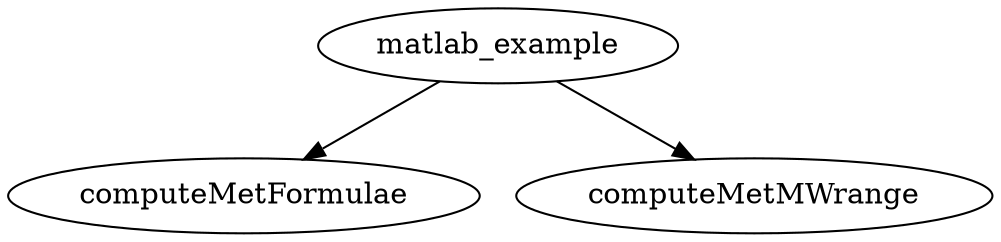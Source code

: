 /* Created by mdot for Matlab */
digraph m2html {
  matlab_example -> computeMetFormulae;
  matlab_example -> computeMetMWrange;

  computeMetFormulae [URL="computeMetFormulae.html"];
  computeMetMWrange [URL="computeMetMWrange.html"];
  matlab_example [URL="matlab_example.html"];
}